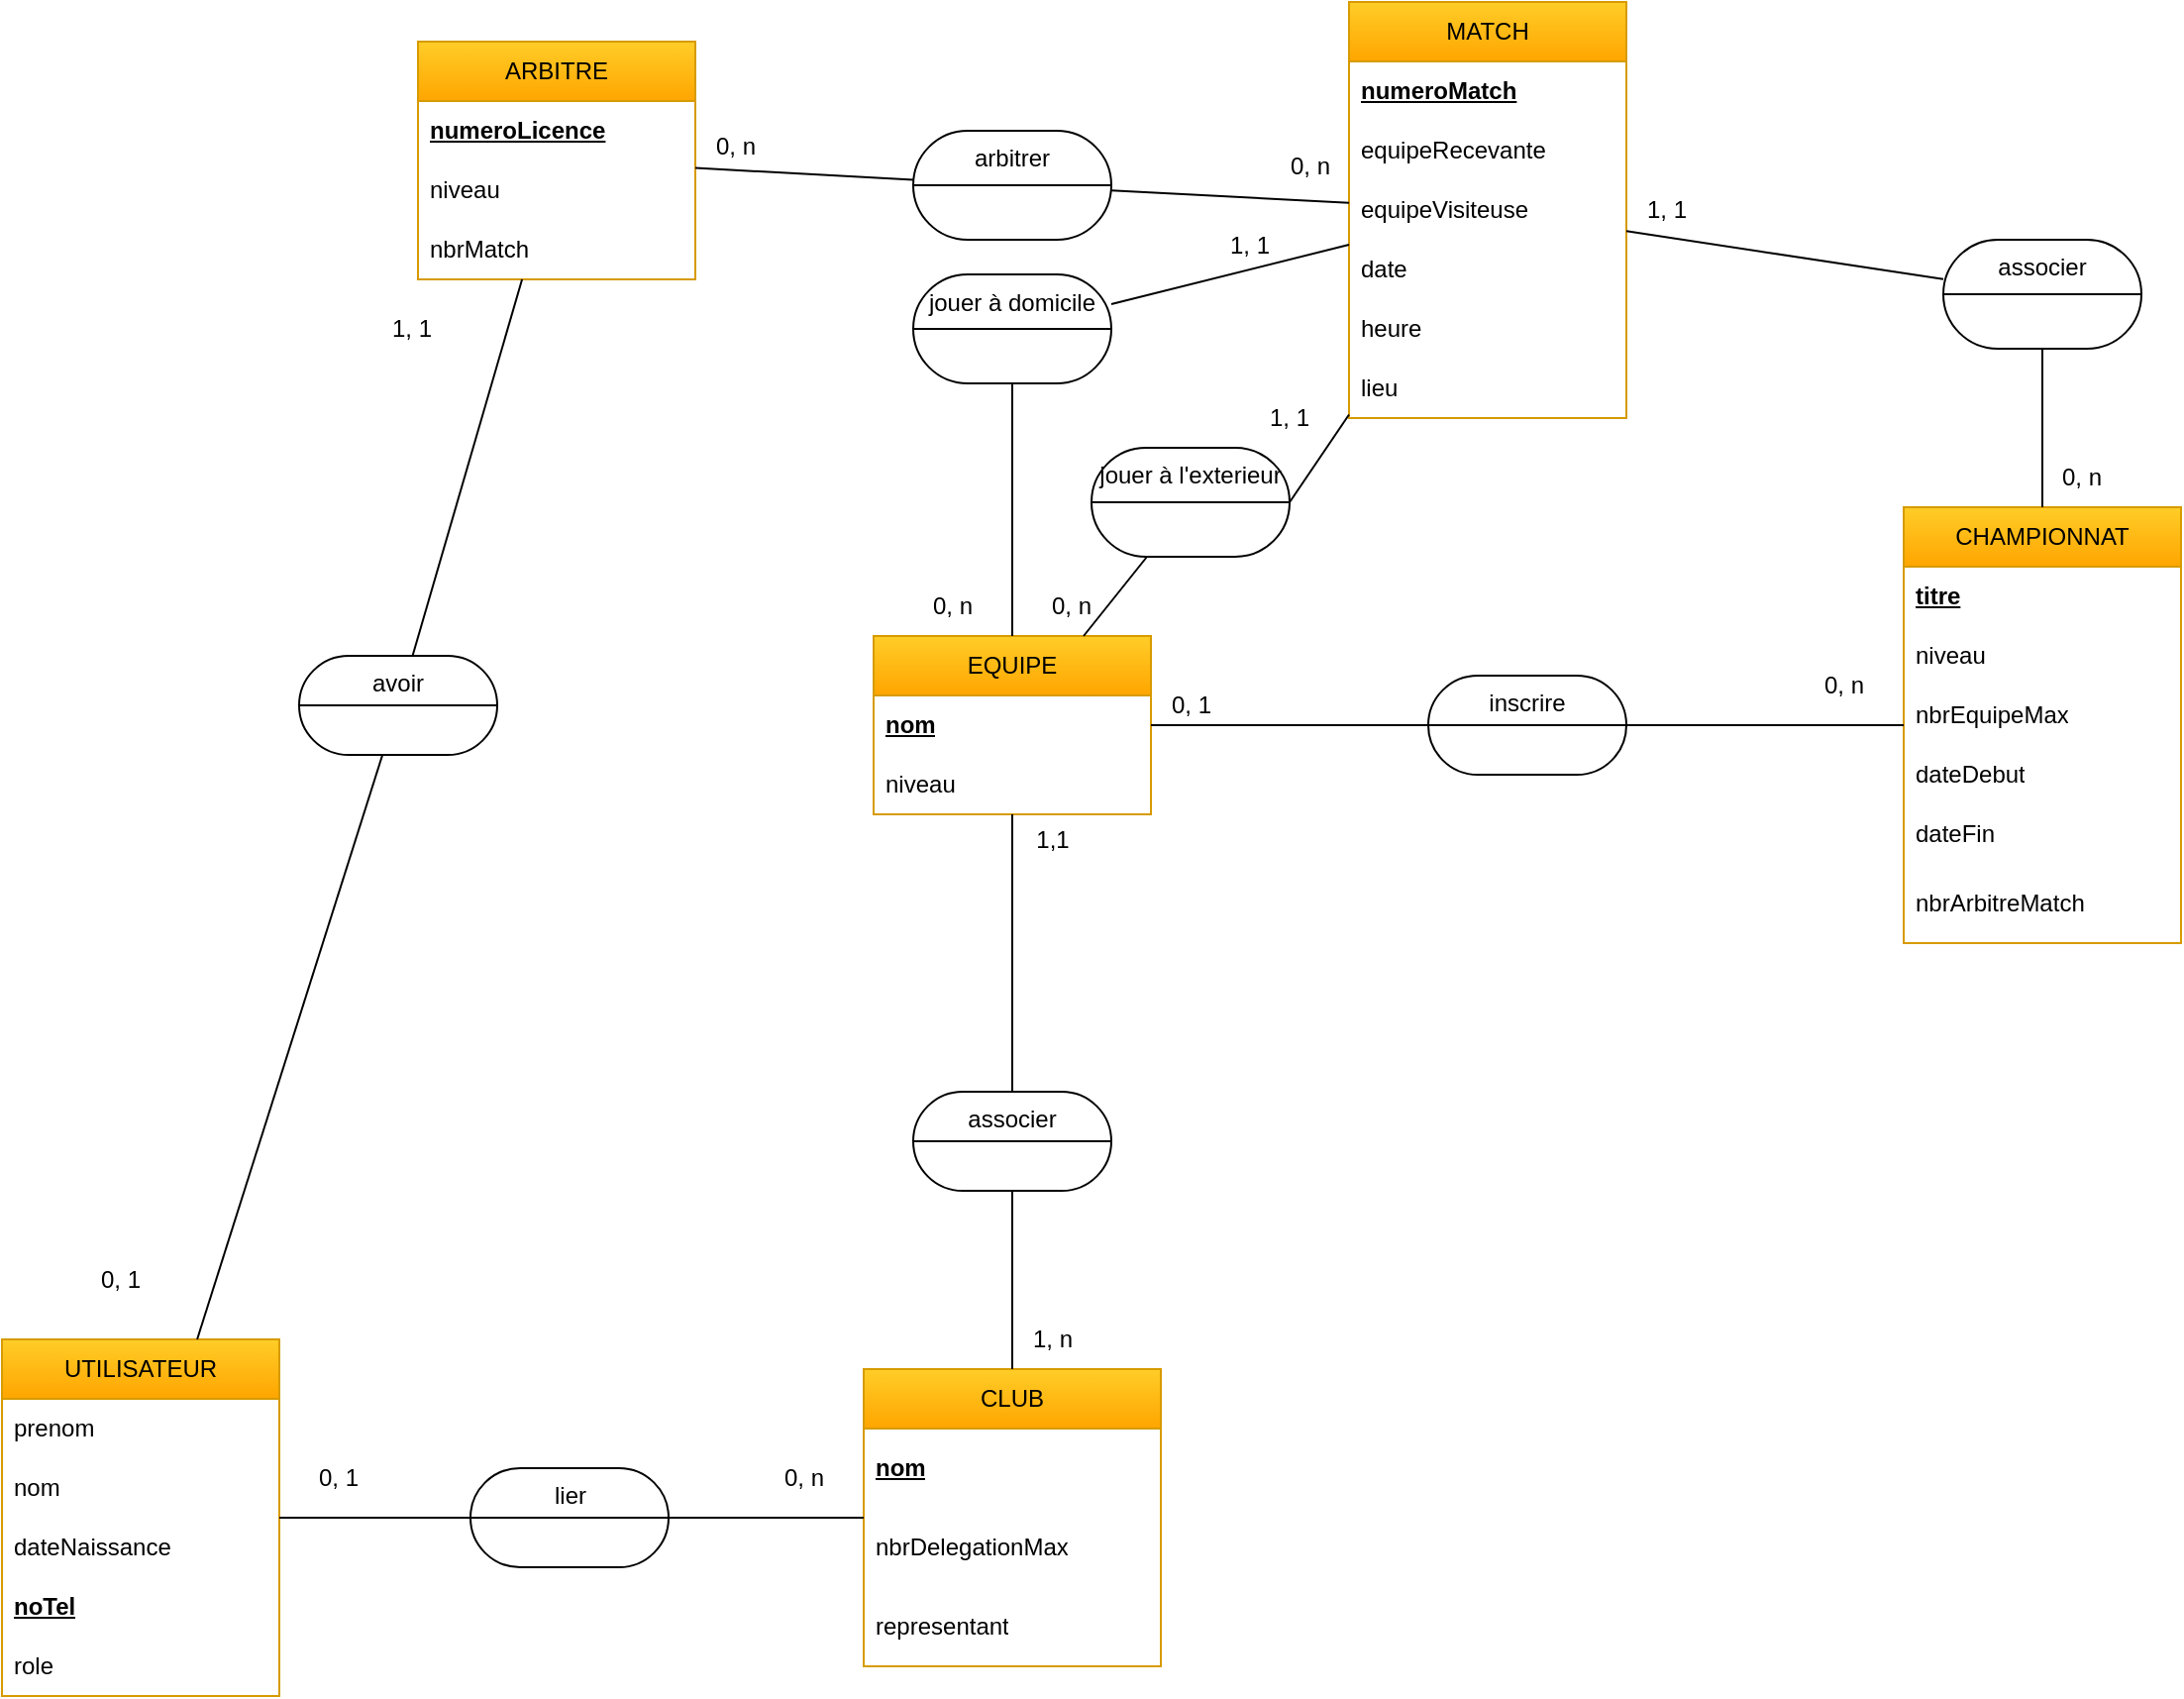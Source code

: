 <mxfile version="26.0.9">
  <diagram name="Page-1" id="JUciqOt_G452ZXEnrs8h">
    <mxGraphModel dx="1382" dy="982" grid="1" gridSize="10" guides="1" tooltips="1" connect="1" arrows="0" fold="1" page="1" pageScale="1" pageWidth="827" pageHeight="1169" background="none" math="0" shadow="0">
      <root>
        <mxCell id="0" />
        <mxCell id="1" parent="0" />
        <mxCell id="q939kls-aYUzk323osBI-3" value="EQUIPE" style="swimlane;fontStyle=0;childLayout=stackLayout;horizontal=1;startSize=30;horizontalStack=0;resizeParent=1;resizeParentMax=0;resizeLast=0;collapsible=1;marginBottom=0;whiteSpace=wrap;html=1;fillColor=#ffcd28;strokeColor=#d79b00;gradientColor=#ffa500;" parent="1" vertex="1">
          <mxGeometry x="-310" y="370" width="140" height="90" as="geometry" />
        </mxCell>
        <mxCell id="q939kls-aYUzk323osBI-4" value="nom" style="text;strokeColor=none;fillColor=none;align=left;verticalAlign=middle;spacingLeft=4;spacingRight=4;overflow=hidden;points=[[0,0.5],[1,0.5]];portConstraint=eastwest;rotatable=0;whiteSpace=wrap;html=1;fontStyle=5" parent="q939kls-aYUzk323osBI-3" vertex="1">
          <mxGeometry y="30" width="140" height="30" as="geometry" />
        </mxCell>
        <mxCell id="q939kls-aYUzk323osBI-5" value="niveau" style="text;strokeColor=none;fillColor=none;align=left;verticalAlign=middle;spacingLeft=4;spacingRight=4;overflow=hidden;points=[[0,0.5],[1,0.5]];portConstraint=eastwest;rotatable=0;whiteSpace=wrap;html=1;" parent="q939kls-aYUzk323osBI-3" vertex="1">
          <mxGeometry y="60" width="140" height="30" as="geometry" />
        </mxCell>
        <mxCell id="bIR56mJPXCOL4Jivc4jr-1" value="CLUB" style="swimlane;fontStyle=0;childLayout=stackLayout;horizontal=1;startSize=30;horizontalStack=0;resizeParent=1;resizeParentMax=0;resizeLast=0;collapsible=1;marginBottom=0;whiteSpace=wrap;html=1;fillColor=#ffcd28;gradientColor=#ffa500;strokeColor=#d79b00;" parent="1" vertex="1">
          <mxGeometry x="-315" y="740" width="150" height="150" as="geometry" />
        </mxCell>
        <mxCell id="bIR56mJPXCOL4Jivc4jr-2" value="nom" style="text;strokeColor=none;fillColor=none;align=left;verticalAlign=middle;spacingLeft=4;spacingRight=4;overflow=hidden;points=[[0,0.5],[1,0.5]];portConstraint=eastwest;rotatable=0;whiteSpace=wrap;html=1;fontStyle=5" parent="bIR56mJPXCOL4Jivc4jr-1" vertex="1">
          <mxGeometry y="30" width="150" height="40" as="geometry" />
        </mxCell>
        <mxCell id="bIR56mJPXCOL4Jivc4jr-15" value="nbrDelegationMax" style="text;strokeColor=none;fillColor=none;align=left;verticalAlign=middle;spacingLeft=4;spacingRight=4;overflow=hidden;points=[[0,0.5],[1,0.5]];portConstraint=eastwest;rotatable=0;whiteSpace=wrap;html=1;" parent="bIR56mJPXCOL4Jivc4jr-1" vertex="1">
          <mxGeometry y="70" width="150" height="40" as="geometry" />
        </mxCell>
        <mxCell id="bIR56mJPXCOL4Jivc4jr-50" value="representant" style="text;strokeColor=none;fillColor=none;align=left;verticalAlign=middle;spacingLeft=4;spacingRight=4;overflow=hidden;points=[[0,0.5],[1,0.5]];portConstraint=eastwest;rotatable=0;whiteSpace=wrap;html=1;" parent="bIR56mJPXCOL4Jivc4jr-1" vertex="1">
          <mxGeometry y="110" width="150" height="40" as="geometry" />
        </mxCell>
        <mxCell id="bIR56mJPXCOL4Jivc4jr-5" value="ARBITRE" style="swimlane;fontStyle=0;childLayout=stackLayout;horizontal=1;startSize=30;horizontalStack=0;resizeParent=1;resizeParentMax=0;resizeLast=0;collapsible=1;marginBottom=0;whiteSpace=wrap;html=1;fillColor=#ffcd28;gradientColor=#ffa500;strokeColor=#d79b00;" parent="1" vertex="1">
          <mxGeometry x="-540" y="70" width="140" height="120" as="geometry" />
        </mxCell>
        <mxCell id="bIR56mJPXCOL4Jivc4jr-6" value="numeroLicence" style="text;strokeColor=none;fillColor=none;align=left;verticalAlign=middle;spacingLeft=4;spacingRight=4;overflow=hidden;points=[[0,0.5],[1,0.5]];portConstraint=eastwest;rotatable=0;whiteSpace=wrap;html=1;fontStyle=5" parent="bIR56mJPXCOL4Jivc4jr-5" vertex="1">
          <mxGeometry y="30" width="140" height="30" as="geometry" />
        </mxCell>
        <mxCell id="bIR56mJPXCOL4Jivc4jr-7" value="niveau" style="text;strokeColor=none;fillColor=none;align=left;verticalAlign=middle;spacingLeft=4;spacingRight=4;overflow=hidden;points=[[0,0.5],[1,0.5]];portConstraint=eastwest;rotatable=0;whiteSpace=wrap;html=1;" parent="bIR56mJPXCOL4Jivc4jr-5" vertex="1">
          <mxGeometry y="60" width="140" height="30" as="geometry" />
        </mxCell>
        <mxCell id="bIR56mJPXCOL4Jivc4jr-8" value="nbrMatch" style="text;strokeColor=none;fillColor=none;align=left;verticalAlign=middle;spacingLeft=4;spacingRight=4;overflow=hidden;points=[[0,0.5],[1,0.5]];portConstraint=eastwest;rotatable=0;whiteSpace=wrap;html=1;" parent="bIR56mJPXCOL4Jivc4jr-5" vertex="1">
          <mxGeometry y="90" width="140" height="30" as="geometry" />
        </mxCell>
        <mxCell id="bIR56mJPXCOL4Jivc4jr-9" value="UTILISATEUR" style="swimlane;fontStyle=0;childLayout=stackLayout;horizontal=1;startSize=30;horizontalStack=0;resizeParent=1;resizeParentMax=0;resizeLast=0;collapsible=1;marginBottom=0;whiteSpace=wrap;html=1;fillColor=#ffcd28;gradientColor=#ffa500;strokeColor=#d79b00;" parent="1" vertex="1">
          <mxGeometry x="-750" y="725" width="140" height="180" as="geometry">
            <mxRectangle x="570" y="300" width="90" height="30" as="alternateBounds" />
          </mxGeometry>
        </mxCell>
        <mxCell id="bIR56mJPXCOL4Jivc4jr-10" value="prenom" style="text;strokeColor=none;fillColor=none;align=left;verticalAlign=middle;spacingLeft=4;spacingRight=4;overflow=hidden;points=[[0,0.5],[1,0.5]];portConstraint=eastwest;rotatable=0;whiteSpace=wrap;html=1;fontStyle=0" parent="bIR56mJPXCOL4Jivc4jr-9" vertex="1">
          <mxGeometry y="30" width="140" height="30" as="geometry" />
        </mxCell>
        <mxCell id="bIR56mJPXCOL4Jivc4jr-11" value="nom" style="text;strokeColor=none;fillColor=none;align=left;verticalAlign=middle;spacingLeft=4;spacingRight=4;overflow=hidden;points=[[0,0.5],[1,0.5]];portConstraint=eastwest;rotatable=0;whiteSpace=wrap;html=1;fontStyle=0" parent="bIR56mJPXCOL4Jivc4jr-9" vertex="1">
          <mxGeometry y="60" width="140" height="30" as="geometry" />
        </mxCell>
        <mxCell id="bIR56mJPXCOL4Jivc4jr-12" value="dateNaissance" style="text;strokeColor=none;fillColor=none;align=left;verticalAlign=middle;spacingLeft=4;spacingRight=4;overflow=hidden;points=[[0,0.5],[1,0.5]];portConstraint=eastwest;rotatable=0;whiteSpace=wrap;html=1;fontStyle=0" parent="bIR56mJPXCOL4Jivc4jr-9" vertex="1">
          <mxGeometry y="90" width="140" height="30" as="geometry" />
        </mxCell>
        <mxCell id="bIR56mJPXCOL4Jivc4jr-13" value="noTel" style="text;strokeColor=none;fillColor=none;align=left;verticalAlign=middle;spacingLeft=4;spacingRight=4;overflow=hidden;points=[[0,0.5],[1,0.5]];portConstraint=eastwest;rotatable=0;whiteSpace=wrap;html=1;fontStyle=5" parent="bIR56mJPXCOL4Jivc4jr-9" vertex="1">
          <mxGeometry y="120" width="140" height="30" as="geometry" />
        </mxCell>
        <mxCell id="bIR56mJPXCOL4Jivc4jr-45" value="role" style="text;strokeColor=none;fillColor=none;align=left;verticalAlign=middle;spacingLeft=4;spacingRight=4;overflow=hidden;points=[[0,0.5],[1,0.5]];portConstraint=eastwest;rotatable=0;whiteSpace=wrap;html=1;" parent="bIR56mJPXCOL4Jivc4jr-9" vertex="1">
          <mxGeometry y="150" width="140" height="30" as="geometry" />
        </mxCell>
        <mxCell id="bIR56mJPXCOL4Jivc4jr-16" value="CHAMPIONNAT" style="swimlane;fontStyle=0;childLayout=stackLayout;horizontal=1;startSize=30;horizontalStack=0;resizeParent=1;resizeParentMax=0;resizeLast=0;collapsible=1;marginBottom=0;whiteSpace=wrap;html=1;fillColor=#ffcd28;strokeColor=#d79b00;gradientColor=#ffa500;" parent="1" vertex="1">
          <mxGeometry x="210" y="305" width="140" height="220" as="geometry" />
        </mxCell>
        <mxCell id="bIR56mJPXCOL4Jivc4jr-17" value="titre" style="text;strokeColor=none;fillColor=none;align=left;verticalAlign=middle;spacingLeft=4;spacingRight=4;overflow=hidden;points=[[0,0.5],[1,0.5]];portConstraint=eastwest;rotatable=0;whiteSpace=wrap;html=1;fontStyle=5" parent="bIR56mJPXCOL4Jivc4jr-16" vertex="1">
          <mxGeometry y="30" width="140" height="30" as="geometry" />
        </mxCell>
        <mxCell id="bIR56mJPXCOL4Jivc4jr-18" value="niveau" style="text;strokeColor=none;fillColor=none;align=left;verticalAlign=middle;spacingLeft=4;spacingRight=4;overflow=hidden;points=[[0,0.5],[1,0.5]];portConstraint=eastwest;rotatable=0;whiteSpace=wrap;html=1;" parent="bIR56mJPXCOL4Jivc4jr-16" vertex="1">
          <mxGeometry y="60" width="140" height="30" as="geometry" />
        </mxCell>
        <mxCell id="bIR56mJPXCOL4Jivc4jr-19" value="nbrEquipeMax" style="text;strokeColor=none;fillColor=none;align=left;verticalAlign=middle;spacingLeft=4;spacingRight=4;overflow=hidden;points=[[0,0.5],[1,0.5]];portConstraint=eastwest;rotatable=0;whiteSpace=wrap;html=1;" parent="bIR56mJPXCOL4Jivc4jr-16" vertex="1">
          <mxGeometry y="90" width="140" height="30" as="geometry" />
        </mxCell>
        <mxCell id="bIR56mJPXCOL4Jivc4jr-20" value="dateDebut" style="text;strokeColor=none;fillColor=none;align=left;verticalAlign=middle;spacingLeft=4;spacingRight=4;overflow=hidden;points=[[0,0.5],[1,0.5]];portConstraint=eastwest;rotatable=0;whiteSpace=wrap;html=1;" parent="bIR56mJPXCOL4Jivc4jr-16" vertex="1">
          <mxGeometry y="120" width="140" height="30" as="geometry" />
        </mxCell>
        <mxCell id="bIR56mJPXCOL4Jivc4jr-21" value="dateFin" style="text;strokeColor=none;fillColor=none;align=left;verticalAlign=middle;spacingLeft=4;spacingRight=4;overflow=hidden;points=[[0,0.5],[1,0.5]];portConstraint=eastwest;rotatable=0;whiteSpace=wrap;html=1;" parent="bIR56mJPXCOL4Jivc4jr-16" vertex="1">
          <mxGeometry y="150" width="140" height="30" as="geometry" />
        </mxCell>
        <mxCell id="bIR56mJPXCOL4Jivc4jr-22" value="nbrArbitreMatch" style="text;strokeColor=none;fillColor=none;align=left;verticalAlign=middle;spacingLeft=4;spacingRight=4;overflow=hidden;points=[[0,0.5],[1,0.5]];portConstraint=eastwest;rotatable=0;whiteSpace=wrap;html=1;" parent="bIR56mJPXCOL4Jivc4jr-16" vertex="1">
          <mxGeometry y="180" width="140" height="40" as="geometry" />
        </mxCell>
        <mxCell id="bIR56mJPXCOL4Jivc4jr-28" value="MATCH" style="swimlane;fontStyle=0;childLayout=stackLayout;horizontal=1;startSize=30;horizontalStack=0;resizeParent=1;resizeParentMax=0;resizeLast=0;collapsible=1;marginBottom=0;whiteSpace=wrap;html=1;fillColor=#ffcd28;gradientColor=#ffa500;strokeColor=#d79b00;" parent="1" vertex="1">
          <mxGeometry x="-70" y="50" width="140" height="210" as="geometry" />
        </mxCell>
        <mxCell id="bIR56mJPXCOL4Jivc4jr-30" value="numeroMatch" style="text;strokeColor=none;fillColor=none;align=left;verticalAlign=middle;spacingLeft=4;spacingRight=4;overflow=hidden;points=[[0,0.5],[1,0.5]];portConstraint=eastwest;rotatable=0;whiteSpace=wrap;html=1;fontStyle=5" parent="bIR56mJPXCOL4Jivc4jr-28" vertex="1">
          <mxGeometry y="30" width="140" height="30" as="geometry" />
        </mxCell>
        <mxCell id="bIR56mJPXCOL4Jivc4jr-31" value="equipeRecevante" style="text;strokeColor=none;fillColor=none;align=left;verticalAlign=middle;spacingLeft=4;spacingRight=4;overflow=hidden;points=[[0,0.5],[1,0.5]];portConstraint=eastwest;rotatable=0;whiteSpace=wrap;html=1;" parent="bIR56mJPXCOL4Jivc4jr-28" vertex="1">
          <mxGeometry y="60" width="140" height="30" as="geometry" />
        </mxCell>
        <mxCell id="bIR56mJPXCOL4Jivc4jr-32" value="equipeVisiteuse" style="text;strokeColor=none;fillColor=none;align=left;verticalAlign=middle;spacingLeft=4;spacingRight=4;overflow=hidden;points=[[0,0.5],[1,0.5]];portConstraint=eastwest;rotatable=0;whiteSpace=wrap;html=1;" parent="bIR56mJPXCOL4Jivc4jr-28" vertex="1">
          <mxGeometry y="90" width="140" height="30" as="geometry" />
        </mxCell>
        <mxCell id="bIR56mJPXCOL4Jivc4jr-33" value="date" style="text;strokeColor=none;fillColor=none;align=left;verticalAlign=middle;spacingLeft=4;spacingRight=4;overflow=hidden;points=[[0,0.5],[1,0.5]];portConstraint=eastwest;rotatable=0;whiteSpace=wrap;html=1;" parent="bIR56mJPXCOL4Jivc4jr-28" vertex="1">
          <mxGeometry y="120" width="140" height="30" as="geometry" />
        </mxCell>
        <mxCell id="bIR56mJPXCOL4Jivc4jr-34" value="heure" style="text;strokeColor=none;fillColor=none;align=left;verticalAlign=middle;spacingLeft=4;spacingRight=4;overflow=hidden;points=[[0,0.5],[1,0.5]];portConstraint=eastwest;rotatable=0;whiteSpace=wrap;html=1;" parent="bIR56mJPXCOL4Jivc4jr-28" vertex="1">
          <mxGeometry y="150" width="140" height="30" as="geometry" />
        </mxCell>
        <mxCell id="bIR56mJPXCOL4Jivc4jr-35" value="lieu" style="text;strokeColor=none;fillColor=none;align=left;verticalAlign=middle;spacingLeft=4;spacingRight=4;overflow=hidden;points=[[0,0.5],[1,0.5]];portConstraint=eastwest;rotatable=0;whiteSpace=wrap;html=1;" parent="bIR56mJPXCOL4Jivc4jr-28" vertex="1">
          <mxGeometry y="180" width="140" height="30" as="geometry" />
        </mxCell>
        <mxCell id="bIR56mJPXCOL4Jivc4jr-36" value="associer" style="rounded=1;whiteSpace=wrap;html=1;arcSize=50;labelPosition=center;verticalLabelPosition=middle;align=center;verticalAlign=top;" parent="1" vertex="1">
          <mxGeometry x="-290" y="600" width="100" height="50" as="geometry" />
        </mxCell>
        <mxCell id="bIR56mJPXCOL4Jivc4jr-38" value="" style="endArrow=none;html=1;rounded=0;" parent="1" source="bIR56mJPXCOL4Jivc4jr-36" target="q939kls-aYUzk323osBI-3" edge="1">
          <mxGeometry width="50" height="50" relative="1" as="geometry">
            <mxPoint x="-260" y="570" as="sourcePoint" />
            <mxPoint x="-210" y="520" as="targetPoint" />
          </mxGeometry>
        </mxCell>
        <mxCell id="bIR56mJPXCOL4Jivc4jr-39" value="" style="endArrow=none;html=1;rounded=0;" parent="1" source="bIR56mJPXCOL4Jivc4jr-1" target="bIR56mJPXCOL4Jivc4jr-36" edge="1">
          <mxGeometry width="50" height="50" relative="1" as="geometry">
            <mxPoint x="-240" y="720" as="sourcePoint" />
            <mxPoint x="-220" y="680" as="targetPoint" />
          </mxGeometry>
        </mxCell>
        <mxCell id="bIR56mJPXCOL4Jivc4jr-40" value="" style="endArrow=none;html=1;rounded=0;exitX=0;exitY=0.5;exitDx=0;exitDy=0;entryX=1;entryY=0.5;entryDx=0;entryDy=0;" parent="1" source="bIR56mJPXCOL4Jivc4jr-36" target="bIR56mJPXCOL4Jivc4jr-36" edge="1">
          <mxGeometry width="50" height="50" relative="1" as="geometry">
            <mxPoint x="-240" y="670" as="sourcePoint" />
            <mxPoint x="-190" y="620" as="targetPoint" />
          </mxGeometry>
        </mxCell>
        <mxCell id="bIR56mJPXCOL4Jivc4jr-41" value="lier" style="rounded=1;whiteSpace=wrap;html=1;arcSize=50;labelPosition=center;verticalLabelPosition=middle;align=center;verticalAlign=top;" parent="1" vertex="1">
          <mxGeometry x="-513.5" y="790" width="100" height="50" as="geometry" />
        </mxCell>
        <mxCell id="bIR56mJPXCOL4Jivc4jr-42" value="" style="endArrow=none;html=1;rounded=0;exitX=0;exitY=0.5;exitDx=0;exitDy=0;entryX=1;entryY=0.5;entryDx=0;entryDy=0;" parent="1" source="bIR56mJPXCOL4Jivc4jr-41" target="bIR56mJPXCOL4Jivc4jr-41" edge="1">
          <mxGeometry width="50" height="50" relative="1" as="geometry">
            <mxPoint x="-430" y="860" as="sourcePoint" />
            <mxPoint x="-380" y="810" as="targetPoint" />
          </mxGeometry>
        </mxCell>
        <mxCell id="bIR56mJPXCOL4Jivc4jr-43" value="" style="endArrow=none;html=1;rounded=0;" parent="1" source="bIR56mJPXCOL4Jivc4jr-9" target="bIR56mJPXCOL4Jivc4jr-41" edge="1">
          <mxGeometry width="50" height="50" relative="1" as="geometry">
            <mxPoint x="-440" y="660" as="sourcePoint" />
            <mxPoint x="-390" y="610" as="targetPoint" />
          </mxGeometry>
        </mxCell>
        <mxCell id="bIR56mJPXCOL4Jivc4jr-44" value="" style="endArrow=none;html=1;rounded=0;" parent="1" source="bIR56mJPXCOL4Jivc4jr-41" target="bIR56mJPXCOL4Jivc4jr-1" edge="1">
          <mxGeometry width="50" height="50" relative="1" as="geometry">
            <mxPoint x="-440" y="660" as="sourcePoint" />
            <mxPoint x="-390" y="610" as="targetPoint" />
          </mxGeometry>
        </mxCell>
        <mxCell id="bIR56mJPXCOL4Jivc4jr-46" value="inscrire" style="rounded=1;whiteSpace=wrap;html=1;arcSize=50;labelPosition=center;verticalLabelPosition=middle;align=center;verticalAlign=top;" parent="1" vertex="1">
          <mxGeometry x="-30" y="390" width="100" height="50" as="geometry" />
        </mxCell>
        <mxCell id="bIR56mJPXCOL4Jivc4jr-47" value="" style="endArrow=none;html=1;rounded=0;exitX=0;exitY=0.5;exitDx=0;exitDy=0;entryX=1;entryY=0.5;entryDx=0;entryDy=0;" parent="1" source="bIR56mJPXCOL4Jivc4jr-46" target="bIR56mJPXCOL4Jivc4jr-46" edge="1">
          <mxGeometry width="50" height="50" relative="1" as="geometry">
            <mxPoint x="50" y="480" as="sourcePoint" />
            <mxPoint x="100" y="430" as="targetPoint" />
          </mxGeometry>
        </mxCell>
        <mxCell id="bIR56mJPXCOL4Jivc4jr-48" value="" style="endArrow=none;html=1;rounded=0;" parent="1" source="q939kls-aYUzk323osBI-3" target="bIR56mJPXCOL4Jivc4jr-46" edge="1">
          <mxGeometry width="50" height="50" relative="1" as="geometry">
            <mxPoint x="-40" y="560" as="sourcePoint" />
            <mxPoint x="10" y="510" as="targetPoint" />
          </mxGeometry>
        </mxCell>
        <mxCell id="bIR56mJPXCOL4Jivc4jr-51" value="" style="endArrow=none;html=1;rounded=0;" parent="1" source="bIR56mJPXCOL4Jivc4jr-5" target="bIR56mJPXCOL4Jivc4jr-52" edge="1">
          <mxGeometry width="50" height="50" relative="1" as="geometry">
            <mxPoint x="-40" y="820" as="sourcePoint" />
            <mxPoint x="10" y="770" as="targetPoint" />
          </mxGeometry>
        </mxCell>
        <mxCell id="bIR56mJPXCOL4Jivc4jr-52" value="arbitrer" style="rounded=1;whiteSpace=wrap;html=1;arcSize=50;verticalAlign=top;" parent="1" vertex="1">
          <mxGeometry x="-290" y="115" width="100" height="55" as="geometry" />
        </mxCell>
        <mxCell id="bIR56mJPXCOL4Jivc4jr-53" value="" style="endArrow=none;html=1;rounded=0;" parent="1" source="bIR56mJPXCOL4Jivc4jr-52" target="bIR56mJPXCOL4Jivc4jr-28" edge="1">
          <mxGeometry width="50" height="50" relative="1" as="geometry">
            <mxPoint x="-160" y="860" as="sourcePoint" />
            <mxPoint x="-110" y="810" as="targetPoint" />
          </mxGeometry>
        </mxCell>
        <mxCell id="bIR56mJPXCOL4Jivc4jr-54" value="" style="endArrow=none;html=1;rounded=0;entryX=1;entryY=0.5;entryDx=0;entryDy=0;exitX=0;exitY=0.5;exitDx=0;exitDy=0;" parent="1" source="bIR56mJPXCOL4Jivc4jr-52" target="bIR56mJPXCOL4Jivc4jr-52" edge="1">
          <mxGeometry width="50" height="50" relative="1" as="geometry">
            <mxPoint x="-40" y="845" as="sourcePoint" />
            <mxPoint x="10" y="795" as="targetPoint" />
          </mxGeometry>
        </mxCell>
        <mxCell id="bIR56mJPXCOL4Jivc4jr-57" value="associer" style="rounded=1;whiteSpace=wrap;html=1;arcSize=50;verticalAlign=top;" parent="1" vertex="1">
          <mxGeometry x="230" y="170" width="100" height="55" as="geometry" />
        </mxCell>
        <mxCell id="bIR56mJPXCOL4Jivc4jr-58" value="" style="endArrow=none;html=1;rounded=0;entryX=1;entryY=0.5;entryDx=0;entryDy=0;exitX=0;exitY=0.5;exitDx=0;exitDy=0;" parent="1" source="bIR56mJPXCOL4Jivc4jr-57" target="bIR56mJPXCOL4Jivc4jr-57" edge="1">
          <mxGeometry width="50" height="50" relative="1" as="geometry">
            <mxPoint x="280" y="680" as="sourcePoint" />
            <mxPoint x="290" y="620" as="targetPoint" />
          </mxGeometry>
        </mxCell>
        <mxCell id="bIR56mJPXCOL4Jivc4jr-60" value="" style="endArrow=none;html=1;rounded=0;" parent="1" source="bIR56mJPXCOL4Jivc4jr-57" target="bIR56mJPXCOL4Jivc4jr-28" edge="1">
          <mxGeometry width="50" height="50" relative="1" as="geometry">
            <mxPoint x="-80" y="760" as="sourcePoint" />
            <mxPoint x="-30" y="710" as="targetPoint" />
          </mxGeometry>
        </mxCell>
        <mxCell id="bIR56mJPXCOL4Jivc4jr-61" value="jouer à l&#39;exterieur" style="rounded=1;whiteSpace=wrap;html=1;arcSize=50;verticalAlign=top;" parent="1" vertex="1">
          <mxGeometry x="-200" y="275" width="100" height="55" as="geometry" />
        </mxCell>
        <mxCell id="bIR56mJPXCOL4Jivc4jr-62" value="" style="endArrow=none;html=1;rounded=0;entryX=1;entryY=0.5;entryDx=0;entryDy=0;exitX=0;exitY=0.5;exitDx=0;exitDy=0;" parent="1" source="bIR56mJPXCOL4Jivc4jr-61" target="bIR56mJPXCOL4Jivc4jr-61" edge="1">
          <mxGeometry width="50" height="50" relative="1" as="geometry">
            <mxPoint x="-280" y="310" as="sourcePoint" />
            <mxPoint x="-230" y="260" as="targetPoint" />
          </mxGeometry>
        </mxCell>
        <mxCell id="FSsoupv-mRbQfXQAmDxD-4" value="0, 1" style="text;html=1;align=center;verticalAlign=middle;resizable=0;points=[];autosize=1;strokeColor=none;fillColor=none;" parent="1" vertex="1">
          <mxGeometry x="-170" y="390" width="40" height="30" as="geometry" />
        </mxCell>
        <mxCell id="FSsoupv-mRbQfXQAmDxD-5" value="1, 1" style="text;html=1;align=center;verticalAlign=middle;resizable=0;points=[];autosize=1;strokeColor=none;fillColor=none;" parent="1" vertex="1">
          <mxGeometry x="70" y="140" width="40" height="30" as="geometry" />
        </mxCell>
        <mxCell id="FSsoupv-mRbQfXQAmDxD-7" value="" style="endArrow=none;html=1;rounded=0;" parent="1" source="bIR56mJPXCOL4Jivc4jr-57" target="bIR56mJPXCOL4Jivc4jr-16" edge="1">
          <mxGeometry width="50" height="50" relative="1" as="geometry">
            <mxPoint x="280" y="225" as="sourcePoint" />
            <mxPoint x="280" y="260" as="targetPoint" />
          </mxGeometry>
        </mxCell>
        <mxCell id="FSsoupv-mRbQfXQAmDxD-9" value="0, n" style="text;html=1;align=center;verticalAlign=middle;whiteSpace=wrap;rounded=0;" parent="1" vertex="1">
          <mxGeometry x="270" y="275" width="60" height="30" as="geometry" />
        </mxCell>
        <mxCell id="FSsoupv-mRbQfXQAmDxD-10" value="0, n" style="text;html=1;align=center;verticalAlign=middle;resizable=0;points=[];autosize=1;strokeColor=none;fillColor=none;" parent="1" vertex="1">
          <mxGeometry x="-400" y="108" width="40" height="30" as="geometry" />
        </mxCell>
        <mxCell id="FSsoupv-mRbQfXQAmDxD-11" value="0, n" style="text;html=1;align=center;verticalAlign=middle;resizable=0;points=[];autosize=1;strokeColor=none;fillColor=none;" parent="1" vertex="1">
          <mxGeometry x="-110" y="118" width="40" height="30" as="geometry" />
        </mxCell>
        <mxCell id="FSsoupv-mRbQfXQAmDxD-12" value="1,1" style="text;html=1;align=center;verticalAlign=middle;resizable=0;points=[];autosize=1;strokeColor=none;fillColor=none;" parent="1" vertex="1">
          <mxGeometry x="-240" y="458" width="40" height="30" as="geometry" />
        </mxCell>
        <mxCell id="FSsoupv-mRbQfXQAmDxD-13" value="1, n" style="text;html=1;align=center;verticalAlign=middle;resizable=0;points=[];autosize=1;strokeColor=none;fillColor=none;" parent="1" vertex="1">
          <mxGeometry x="-240" y="710" width="40" height="30" as="geometry" />
        </mxCell>
        <mxCell id="FSsoupv-mRbQfXQAmDxD-14" value="" style="endArrow=none;html=1;rounded=0;" parent="1" source="q939kls-aYUzk323osBI-3" target="bIR56mJPXCOL4Jivc4jr-61" edge="1">
          <mxGeometry width="50" height="50" relative="1" as="geometry">
            <mxPoint x="-210" y="350" as="sourcePoint" />
            <mxPoint x="-160" y="300" as="targetPoint" />
          </mxGeometry>
        </mxCell>
        <mxCell id="FSsoupv-mRbQfXQAmDxD-15" value="" style="endArrow=none;html=1;rounded=0;exitX=1;exitY=0.5;exitDx=0;exitDy=0;" parent="1" source="bIR56mJPXCOL4Jivc4jr-61" target="bIR56mJPXCOL4Jivc4jr-28" edge="1">
          <mxGeometry width="50" height="50" relative="1" as="geometry">
            <mxPoint x="-210" y="350" as="sourcePoint" />
            <mxPoint x="-160" y="300" as="targetPoint" />
          </mxGeometry>
        </mxCell>
        <mxCell id="FSsoupv-mRbQfXQAmDxD-17" value="avoir" style="rounded=1;whiteSpace=wrap;html=1;arcSize=50;labelPosition=center;verticalLabelPosition=middle;align=center;verticalAlign=top;" parent="1" vertex="1">
          <mxGeometry x="-600" y="380" width="100" height="50" as="geometry" />
        </mxCell>
        <mxCell id="FSsoupv-mRbQfXQAmDxD-18" value="" style="endArrow=none;html=1;rounded=0;exitX=0;exitY=0.5;exitDx=0;exitDy=0;entryX=1;entryY=0.5;entryDx=0;entryDy=0;" parent="1" source="FSsoupv-mRbQfXQAmDxD-17" target="FSsoupv-mRbQfXQAmDxD-17" edge="1">
          <mxGeometry width="50" height="50" relative="1" as="geometry">
            <mxPoint x="-610" y="470" as="sourcePoint" />
            <mxPoint x="-560" y="420" as="targetPoint" />
          </mxGeometry>
        </mxCell>
        <mxCell id="FSsoupv-mRbQfXQAmDxD-19" value="" style="endArrow=none;html=1;rounded=0;" parent="1" source="FSsoupv-mRbQfXQAmDxD-17" target="bIR56mJPXCOL4Jivc4jr-5" edge="1">
          <mxGeometry width="50" height="50" relative="1" as="geometry">
            <mxPoint x="-550" y="420" as="sourcePoint" />
            <mxPoint x="-500" y="370" as="targetPoint" />
          </mxGeometry>
        </mxCell>
        <mxCell id="FSsoupv-mRbQfXQAmDxD-20" value="" style="endArrow=none;html=1;rounded=0;" parent="1" source="bIR56mJPXCOL4Jivc4jr-9" target="FSsoupv-mRbQfXQAmDxD-17" edge="1">
          <mxGeometry width="50" height="50" relative="1" as="geometry">
            <mxPoint x="-550" y="650" as="sourcePoint" />
            <mxPoint x="-500" y="600" as="targetPoint" />
          </mxGeometry>
        </mxCell>
        <mxCell id="w8VvMPmbvaOWl0i3FJ6P-2" value="" style="endArrow=none;html=1;rounded=0;" parent="1" source="bIR56mJPXCOL4Jivc4jr-46" target="bIR56mJPXCOL4Jivc4jr-16" edge="1">
          <mxGeometry width="50" height="50" relative="1" as="geometry">
            <mxPoint x="70" y="415" as="sourcePoint" />
            <mxPoint x="130" y="383.571" as="targetPoint" />
          </mxGeometry>
        </mxCell>
        <mxCell id="w8VvMPmbvaOWl0i3FJ6P-3" value="0, n" style="text;html=1;align=center;verticalAlign=middle;whiteSpace=wrap;rounded=0;" parent="1" vertex="1">
          <mxGeometry x="150" y="380" width="60" height="30" as="geometry" />
        </mxCell>
        <mxCell id="w8VvMPmbvaOWl0i3FJ6P-4" value="0, 1" style="text;html=1;align=center;verticalAlign=middle;whiteSpace=wrap;rounded=0;" parent="1" vertex="1">
          <mxGeometry x="-720" y="680" width="60" height="30" as="geometry" />
        </mxCell>
        <mxCell id="w8VvMPmbvaOWl0i3FJ6P-5" value="1, 1" style="text;html=1;align=center;verticalAlign=middle;whiteSpace=wrap;rounded=0;" parent="1" vertex="1">
          <mxGeometry x="-573.5" y="200" width="60" height="30" as="geometry" />
        </mxCell>
        <mxCell id="w8VvMPmbvaOWl0i3FJ6P-6" value="0, 1" style="text;html=1;align=center;verticalAlign=middle;whiteSpace=wrap;rounded=0;" parent="1" vertex="1">
          <mxGeometry x="-610" y="780" width="60" height="30" as="geometry" />
        </mxCell>
        <mxCell id="w8VvMPmbvaOWl0i3FJ6P-7" value="0, n" style="text;html=1;align=center;verticalAlign=middle;whiteSpace=wrap;rounded=0;" parent="1" vertex="1">
          <mxGeometry x="-375" y="780" width="60" height="30" as="geometry" />
        </mxCell>
        <mxCell id="wuY5Oa1GPb8Bf-AYmsWv-1" value="0, n" style="text;html=1;align=center;verticalAlign=middle;whiteSpace=wrap;rounded=0;" vertex="1" parent="1">
          <mxGeometry x="-240" y="340" width="60" height="30" as="geometry" />
        </mxCell>
        <mxCell id="wuY5Oa1GPb8Bf-AYmsWv-3" value="jouer à domicile" style="rounded=1;whiteSpace=wrap;html=1;arcSize=50;verticalAlign=top;" vertex="1" parent="1">
          <mxGeometry x="-290" y="187.5" width="100" height="55" as="geometry" />
        </mxCell>
        <mxCell id="wuY5Oa1GPb8Bf-AYmsWv-4" value="" style="endArrow=none;html=1;rounded=0;entryX=1;entryY=0.5;entryDx=0;entryDy=0;exitX=0;exitY=0.5;exitDx=0;exitDy=0;" edge="1" parent="1" source="wuY5Oa1GPb8Bf-AYmsWv-3" target="wuY5Oa1GPb8Bf-AYmsWv-3">
          <mxGeometry width="50" height="50" relative="1" as="geometry">
            <mxPoint x="-390" y="310" as="sourcePoint" />
            <mxPoint x="-340" y="260" as="targetPoint" />
          </mxGeometry>
        </mxCell>
        <mxCell id="wuY5Oa1GPb8Bf-AYmsWv-5" value="1, 1" style="text;html=1;align=center;verticalAlign=middle;whiteSpace=wrap;rounded=0;" vertex="1" parent="1">
          <mxGeometry x="-130" y="245" width="60" height="30" as="geometry" />
        </mxCell>
        <mxCell id="wuY5Oa1GPb8Bf-AYmsWv-6" value="" style="endArrow=none;html=1;rounded=0;" edge="1" parent="1" source="wuY5Oa1GPb8Bf-AYmsWv-3" target="bIR56mJPXCOL4Jivc4jr-28">
          <mxGeometry width="50" height="50" relative="1" as="geometry">
            <mxPoint x="-170" y="325" as="sourcePoint" />
            <mxPoint x="-120" y="275" as="targetPoint" />
          </mxGeometry>
        </mxCell>
        <mxCell id="wuY5Oa1GPb8Bf-AYmsWv-7" value="" style="endArrow=none;html=1;rounded=0;" edge="1" parent="1" source="q939kls-aYUzk323osBI-3" target="wuY5Oa1GPb8Bf-AYmsWv-3">
          <mxGeometry width="50" height="50" relative="1" as="geometry">
            <mxPoint x="-170" y="450" as="sourcePoint" />
            <mxPoint x="-120" y="400" as="targetPoint" />
          </mxGeometry>
        </mxCell>
        <mxCell id="wuY5Oa1GPb8Bf-AYmsWv-8" value="1, 1" style="text;html=1;align=center;verticalAlign=middle;whiteSpace=wrap;rounded=0;" vertex="1" parent="1">
          <mxGeometry x="-150" y="157.5" width="60" height="30" as="geometry" />
        </mxCell>
        <mxCell id="wuY5Oa1GPb8Bf-AYmsWv-9" value="0, n" style="text;html=1;align=center;verticalAlign=middle;whiteSpace=wrap;rounded=0;" vertex="1" parent="1">
          <mxGeometry x="-300" y="340" width="60" height="30" as="geometry" />
        </mxCell>
      </root>
    </mxGraphModel>
  </diagram>
</mxfile>
